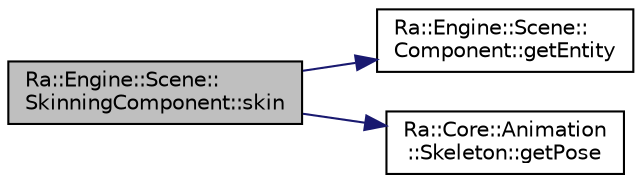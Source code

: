 digraph "Ra::Engine::Scene::SkinningComponent::skin"
{
 // INTERACTIVE_SVG=YES
 // LATEX_PDF_SIZE
  edge [fontname="Helvetica",fontsize="10",labelfontname="Helvetica",labelfontsize="10"];
  node [fontname="Helvetica",fontsize="10",shape=record];
  rankdir="LR";
  Node1 [label="Ra::Engine::Scene::\lSkinningComponent::skin",height=0.2,width=0.4,color="black", fillcolor="grey75", style="filled", fontcolor="black",tooltip="Apply the Skinning Method and update the SkinningFrameData."];
  Node1 -> Node2 [color="midnightblue",fontsize="10",style="solid",fontname="Helvetica"];
  Node2 [label="Ra::Engine::Scene::\lComponent::getEntity",height=0.2,width=0.4,color="black", fillcolor="white", style="filled",URL="$classRa_1_1Engine_1_1Scene_1_1Component.html#aaaac457b6b1c62d618f626c9c6771ad2",tooltip="Return the entity the component belongs to."];
  Node1 -> Node3 [color="midnightblue",fontsize="10",style="solid",fontname="Helvetica"];
  Node3 [label="Ra::Core::Animation\l::Skeleton::getPose",height=0.2,width=0.4,color="black", fillcolor="white", style="filled",URL="$classRa_1_1Core_1_1Animation_1_1Skeleton.html#acb6381c3f288f580800589eb718c1759",tooltip=" "];
}
